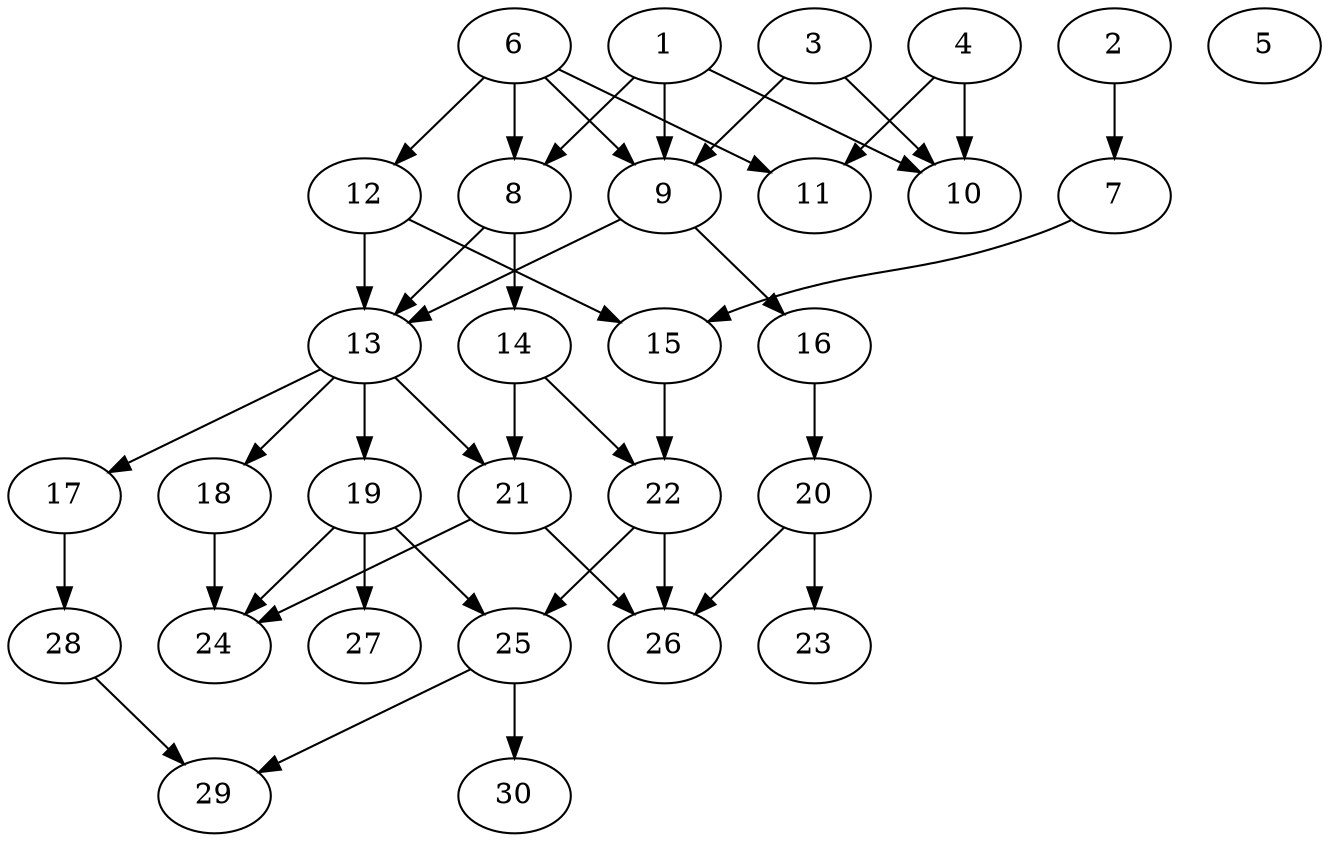 // DAG automatically generated by daggen at Fri Jul 29 10:40:32 2022
// daggen.exe --dot -n 30 --ccr 0.5 --fat 0.5 --regular 0.5 --density 0.5 -o data\30/random_30_59.gv 
digraph G {
  1 [compute_size="55600955743", trans_size="705328", result_size="1024", ram="27038864",alpha="0.03"]
  1 -> 8 [size ="1024"]
  1 -> 9 [size ="1024"]
  1 -> 10 [size ="1024"]
  2 [compute_size="8130418688", trans_size="675213", result_size="9216", ram="29685728",alpha="0.06"]
  2 -> 7 [size ="9216"]
  3 [compute_size="40916615168", trans_size="602196", result_size="70656", ram="31062224",alpha="0.19"]
  3 -> 9 [size ="70656"]
  3 -> 10 [size ="70656"]
  4 [compute_size="782757789696", trans_size="880676", result_size="54272", ram="19266176",alpha="0.15"]
  4 -> 10 [size ="54272"]
  4 -> 11 [size ="54272"]
  5 [compute_size="1410508800", trans_size="1039881", result_size="0", ram="49972016",alpha="0.18"]
  6 [compute_size="1073741824000", trans_size="734643", result_size="1024", ram="26406848",alpha="0.11"]
  6 -> 8 [size ="1024"]
  6 -> 9 [size ="1024"]
  6 -> 11 [size ="1024"]
  6 -> 12 [size ="1024"]
  7 [compute_size="28991029248", trans_size="713703", result_size="29696", ram="42221504",alpha="0.08"]
  7 -> 15 [size ="29696"]
  8 [compute_size="3654549504", trans_size="772590", result_size="13312", ram="32275568",alpha="0.13"]
  8 -> 13 [size ="13312"]
  8 -> 14 [size ="13312"]
  9 [compute_size="368293445632", trans_size="752194", result_size="9216", ram="23474864",alpha="0.10"]
  9 -> 13 [size ="9216"]
  9 -> 16 [size ="9216"]
  10 [compute_size="368293445632", trans_size="987644", result_size="0", ram="27667712",alpha="0.17"]
  11 [compute_size="108984778830", trans_size="759706", result_size="0", ram="12531008",alpha="0.16"]
  12 [compute_size="143736963072", trans_size="45844", result_size="74752", ram="6426272",alpha="0.02"]
  12 -> 13 [size ="74752"]
  12 -> 15 [size ="74752"]
  13 [compute_size="43340230656", trans_size="393440", result_size="54272", ram="36949952",alpha="0.19"]
  13 -> 17 [size ="54272"]
  13 -> 18 [size ="54272"]
  13 -> 19 [size ="54272"]
  13 -> 21 [size ="54272"]
  14 [compute_size="4706869248", trans_size="313646", result_size="13312", ram="29112320",alpha="0.04"]
  14 -> 21 [size ="13312"]
  14 -> 22 [size ="13312"]
  15 [compute_size="25774899200", trans_size="877128", result_size="1024", ram="44310800",alpha="0.11"]
  15 -> 22 [size ="1024"]
  16 [compute_size="9880215552", trans_size="791707", result_size="13312", ram="8189264",alpha="0.19"]
  16 -> 20 [size ="13312"]
  17 [compute_size="8570161152", trans_size="329695", result_size="9216", ram="6174416",alpha="0.00"]
  17 -> 28 [size ="9216"]
  18 [compute_size="1073741824000", trans_size="378863", result_size="1024", ram="33864320",alpha="0.11"]
  18 -> 24 [size ="1024"]
  19 [compute_size="68719476736", trans_size="356964", result_size="74752", ram="8775344",alpha="0.15"]
  19 -> 24 [size ="74752"]
  19 -> 25 [size ="74752"]
  19 -> 27 [size ="74752"]
  20 [compute_size="1277575168", trans_size="892824", result_size="70656", ram="9434288",alpha="0.17"]
  20 -> 23 [size ="70656"]
  20 -> 26 [size ="70656"]
  21 [compute_size="398161337681", trans_size="1024344", result_size="13312", ram="46568000",alpha="0.03"]
  21 -> 24 [size ="13312"]
  21 -> 26 [size ="13312"]
  22 [compute_size="368293445632", trans_size="844615", result_size="9216", ram="38142704",alpha="0.18"]
  22 -> 25 [size ="9216"]
  22 -> 26 [size ="9216"]
  23 [compute_size="36906090496", trans_size="610956", result_size="0", ram="39325952",alpha="0.06"]
  24 [compute_size="231928233984", trans_size="820287", result_size="0", ram="19009568",alpha="0.14"]
  25 [compute_size="368293445632", trans_size="308787", result_size="9216", ram="48422864",alpha="0.17"]
  25 -> 29 [size ="9216"]
  25 -> 30 [size ="9216"]
  26 [compute_size="549755813888", trans_size="991704", result_size="0", ram="49292480",alpha="0.12"]
  27 [compute_size="28991029248", trans_size="936526", result_size="0", ram="19201232",alpha="0.02"]
  28 [compute_size="5528453120", trans_size="85709", result_size="74752", ram="39161216",alpha="0.12"]
  28 -> 29 [size ="74752"]
  29 [compute_size="190029445392", trans_size="211826", result_size="0", ram="11247968",alpha="0.09"]
  30 [compute_size="935822946386", trans_size="428478", result_size="0", ram="32467232",alpha="0.01"]
}
